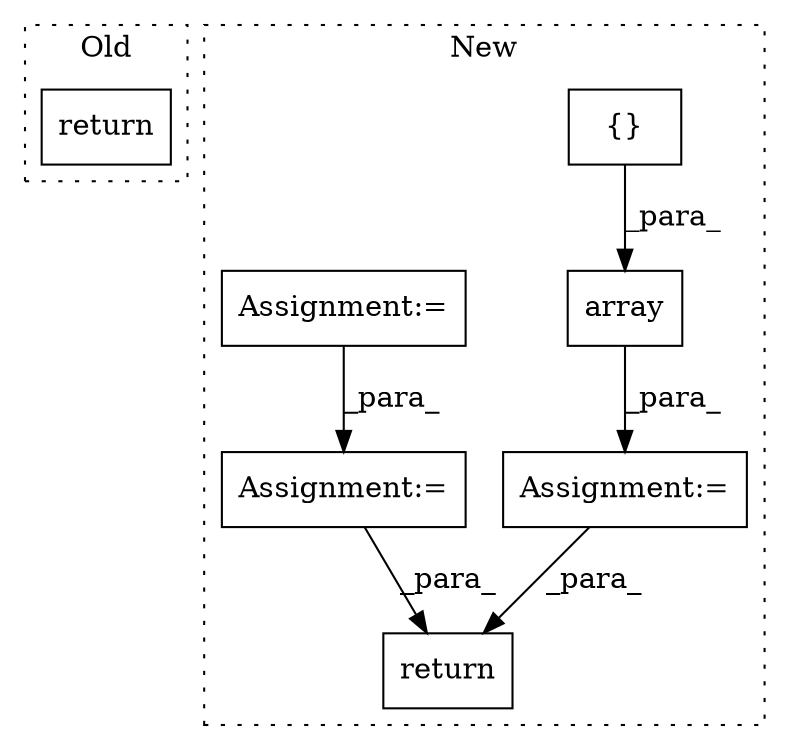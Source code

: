 digraph G {
subgraph cluster0 {
1 [label="return" a="41" s="1557" l="16" shape="box"];
label = "Old";
style="dotted";
}
subgraph cluster1 {
2 [label="array" a="32" s="2009,2253" l="17,-5" shape="box"];
3 [label="return" a="41" s="2507" l="12" shape="box"];
4 [label="{}" a="4" s="2035,2132" l="1,1" shape="box"];
5 [label="Assignment:=" a="7" s="1958" l="1" shape="box"];
6 [label="Assignment:=" a="7" s="2002" l="1" shape="box"];
7 [label="Assignment:=" a="7" s="2260" l="12" shape="box"];
label = "New";
style="dotted";
}
2 -> 6 [label="_para_"];
4 -> 2 [label="_para_"];
5 -> 7 [label="_para_"];
6 -> 3 [label="_para_"];
7 -> 3 [label="_para_"];
}